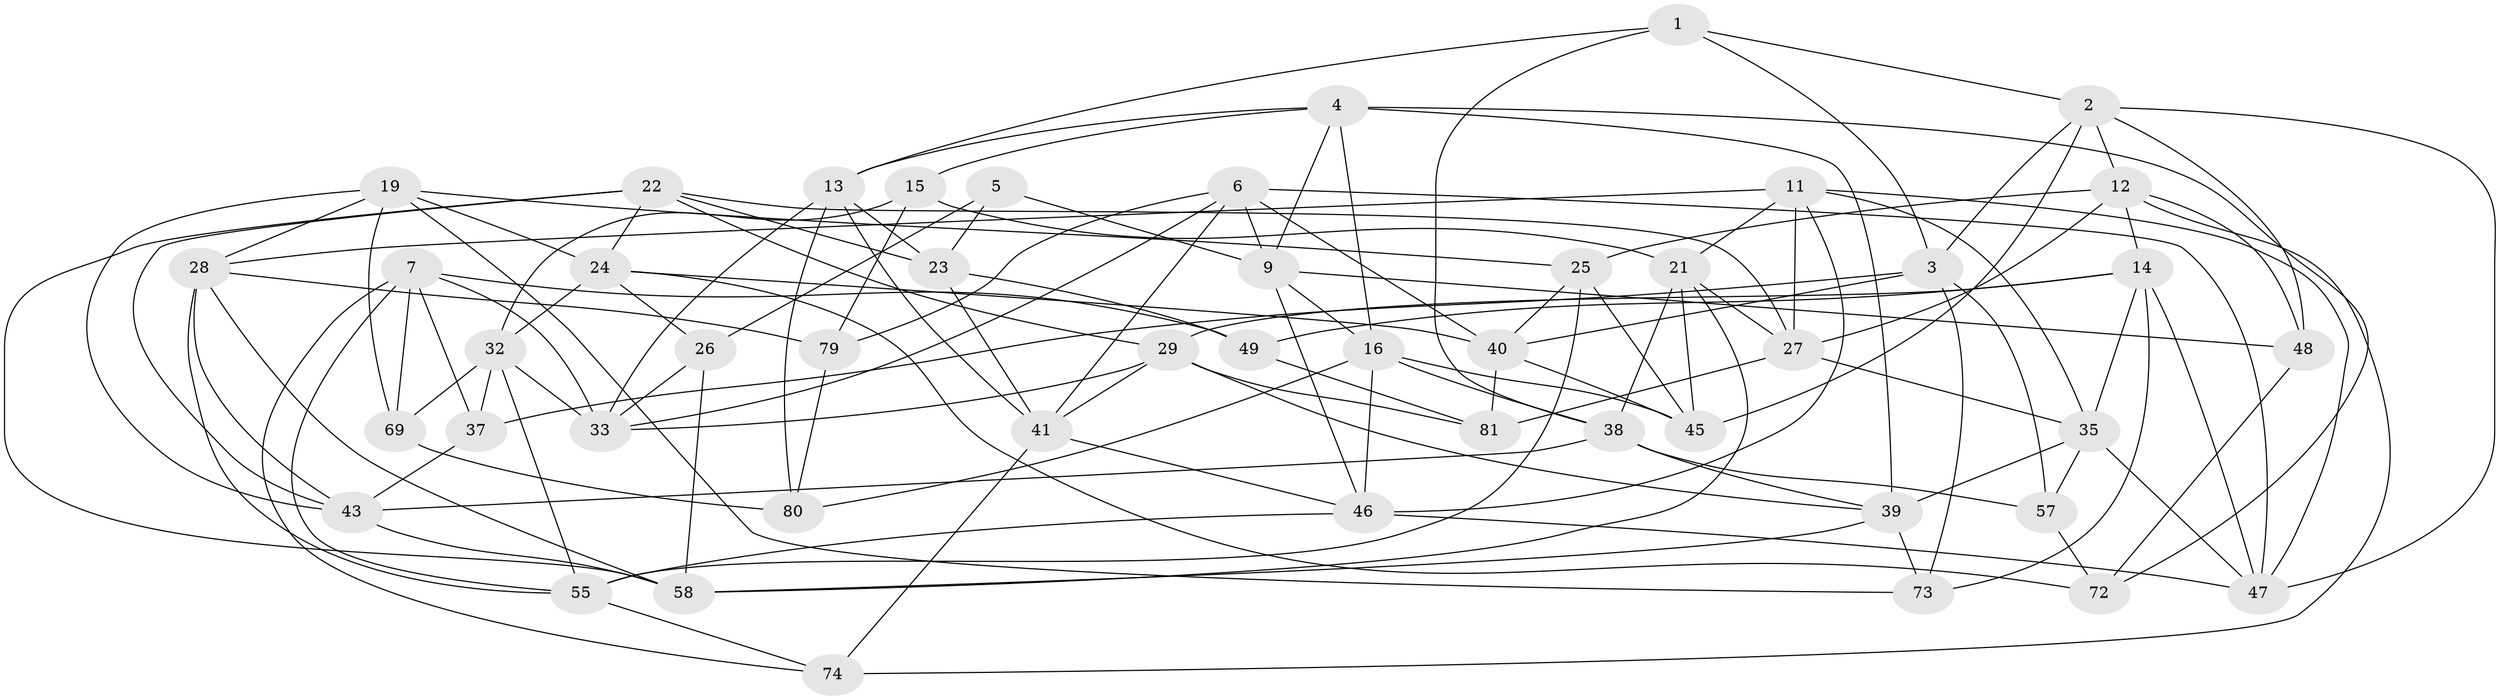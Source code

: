 // original degree distribution, {4: 1.0}
// Generated by graph-tools (version 1.1) at 2025/11/02/27/25 16:11:46]
// undirected, 48 vertices, 127 edges
graph export_dot {
graph [start="1"]
  node [color=gray90,style=filled];
  1;
  2 [super="+8"];
  3 [super="+44"];
  4 [super="+42"];
  5;
  6 [super="+20"];
  7 [super="+17"];
  9 [super="+10"];
  11 [super="+30"];
  12 [super="+64"];
  13 [super="+50"];
  14 [super="+56"];
  15;
  16 [super="+18"];
  19 [super="+54"];
  21 [super="+53"];
  22 [super="+63"];
  23 [super="+34"];
  24 [super="+36"];
  25 [super="+60"];
  26;
  27 [super="+31"];
  28 [super="+61"];
  29 [super="+68"];
  32 [super="+51"];
  33 [super="+78"];
  35 [super="+59"];
  37;
  38 [super="+62"];
  39 [super="+52"];
  40 [super="+75"];
  41 [super="+71"];
  43 [super="+66"];
  45 [super="+67"];
  46 [super="+65"];
  47 [super="+76"];
  48;
  49;
  55 [super="+77"];
  57;
  58 [super="+70"];
  69;
  72;
  73;
  74;
  79;
  80;
  81;
  1 -- 13;
  1 -- 2;
  1 -- 3;
  1 -- 38;
  2 -- 48;
  2 -- 45;
  2 -- 3;
  2 -- 12;
  2 -- 47;
  3 -- 57;
  3 -- 73;
  3 -- 37;
  3 -- 40;
  4 -- 15;
  4 -- 39;
  4 -- 16;
  4 -- 72;
  4 -- 9;
  4 -- 13;
  5 -- 26;
  5 -- 9;
  5 -- 23 [weight=2];
  6 -- 47;
  6 -- 79;
  6 -- 40;
  6 -- 41;
  6 -- 9;
  6 -- 33;
  7 -- 33;
  7 -- 74;
  7 -- 49;
  7 -- 37;
  7 -- 69;
  7 -- 55;
  9 -- 48;
  9 -- 16;
  9 -- 46;
  11 -- 35;
  11 -- 47;
  11 -- 21;
  11 -- 46;
  11 -- 28;
  11 -- 27;
  12 -- 48;
  12 -- 74;
  12 -- 25;
  12 -- 27;
  12 -- 14;
  13 -- 80;
  13 -- 33;
  13 -- 41;
  13 -- 23;
  14 -- 35;
  14 -- 49;
  14 -- 73;
  14 -- 29;
  14 -- 47;
  15 -- 79;
  15 -- 32;
  15 -- 21;
  16 -- 45;
  16 -- 80;
  16 -- 38;
  16 -- 46;
  19 -- 73;
  19 -- 28;
  19 -- 43;
  19 -- 24;
  19 -- 25;
  19 -- 69;
  21 -- 45;
  21 -- 38;
  21 -- 58;
  21 -- 27;
  22 -- 23;
  22 -- 43;
  22 -- 58;
  22 -- 24;
  22 -- 27;
  22 -- 29;
  23 -- 49;
  23 -- 41;
  24 -- 72;
  24 -- 40;
  24 -- 26;
  24 -- 32;
  25 -- 45 [weight=2];
  25 -- 40;
  25 -- 55;
  26 -- 33;
  26 -- 58;
  27 -- 81;
  27 -- 35;
  28 -- 58;
  28 -- 43;
  28 -- 79;
  28 -- 55;
  29 -- 41;
  29 -- 81;
  29 -- 33;
  29 -- 39;
  32 -- 37;
  32 -- 69;
  32 -- 55;
  32 -- 33;
  35 -- 47;
  35 -- 57;
  35 -- 39;
  37 -- 43;
  38 -- 39;
  38 -- 57;
  38 -- 43;
  39 -- 73;
  39 -- 58;
  40 -- 81;
  40 -- 45;
  41 -- 74;
  41 -- 46;
  43 -- 58;
  46 -- 55;
  46 -- 47;
  48 -- 72;
  49 -- 81;
  55 -- 74;
  57 -- 72;
  69 -- 80;
  79 -- 80;
}
